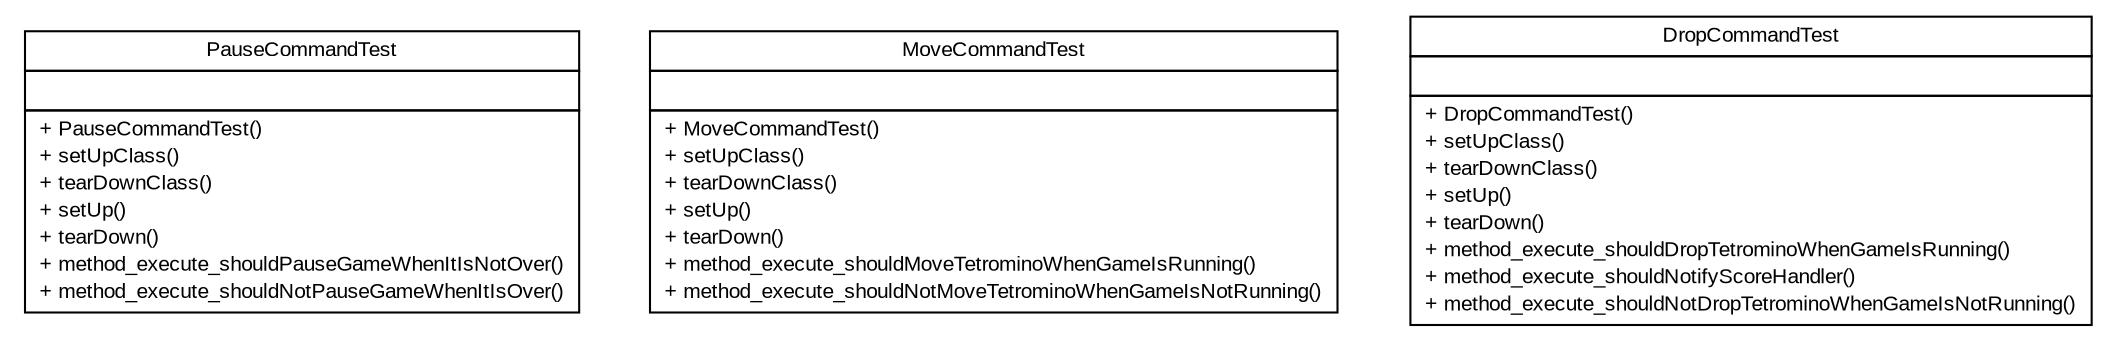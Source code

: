 #!/usr/local/bin/dot
#
# Class diagram 
# Generated by UMLGraph version R5_6 (http://www.umlgraph.org/)
#

digraph G {
	edge [fontname="arial",fontsize=10,labelfontname="arial",labelfontsize=10];
	node [fontname="arial",fontsize=10,shape=plaintext];
	nodesep=0.25;
	ranksep=0.5;
	// com.github.tilastokeskus.matertis.core.command.PauseCommandTest
	c0 [label=<<table title="com.github.tilastokeskus.matertis.core.command.PauseCommandTest" border="0" cellborder="1" cellspacing="0" cellpadding="2" port="p" href="./PauseCommandTest.html">
		<tr><td><table border="0" cellspacing="0" cellpadding="1">
<tr><td align="center" balign="center"> PauseCommandTest </td></tr>
		</table></td></tr>
		<tr><td><table border="0" cellspacing="0" cellpadding="1">
<tr><td align="left" balign="left">  </td></tr>
		</table></td></tr>
		<tr><td><table border="0" cellspacing="0" cellpadding="1">
<tr><td align="left" balign="left"> + PauseCommandTest() </td></tr>
<tr><td align="left" balign="left"> + setUpClass() </td></tr>
<tr><td align="left" balign="left"> + tearDownClass() </td></tr>
<tr><td align="left" balign="left"> + setUp() </td></tr>
<tr><td align="left" balign="left"> + tearDown() </td></tr>
<tr><td align="left" balign="left"> + method_execute_shouldPauseGameWhenItIsNotOver() </td></tr>
<tr><td align="left" balign="left"> + method_execute_shouldNotPauseGameWhenItIsOver() </td></tr>
		</table></td></tr>
		</table>>, URL="./PauseCommandTest.html", fontname="arial", fontcolor="black", fontsize=10.0];
	// com.github.tilastokeskus.matertis.core.command.MoveCommandTest
	c1 [label=<<table title="com.github.tilastokeskus.matertis.core.command.MoveCommandTest" border="0" cellborder="1" cellspacing="0" cellpadding="2" port="p" href="./MoveCommandTest.html">
		<tr><td><table border="0" cellspacing="0" cellpadding="1">
<tr><td align="center" balign="center"> MoveCommandTest </td></tr>
		</table></td></tr>
		<tr><td><table border="0" cellspacing="0" cellpadding="1">
<tr><td align="left" balign="left">  </td></tr>
		</table></td></tr>
		<tr><td><table border="0" cellspacing="0" cellpadding="1">
<tr><td align="left" balign="left"> + MoveCommandTest() </td></tr>
<tr><td align="left" balign="left"> + setUpClass() </td></tr>
<tr><td align="left" balign="left"> + tearDownClass() </td></tr>
<tr><td align="left" balign="left"> + setUp() </td></tr>
<tr><td align="left" balign="left"> + tearDown() </td></tr>
<tr><td align="left" balign="left"> + method_execute_shouldMoveTetrominoWhenGameIsRunning() </td></tr>
<tr><td align="left" balign="left"> + method_execute_shouldNotMoveTetrominoWhenGameIsNotRunning() </td></tr>
		</table></td></tr>
		</table>>, URL="./MoveCommandTest.html", fontname="arial", fontcolor="black", fontsize=10.0];
	// com.github.tilastokeskus.matertis.core.command.DropCommandTest
	c2 [label=<<table title="com.github.tilastokeskus.matertis.core.command.DropCommandTest" border="0" cellborder="1" cellspacing="0" cellpadding="2" port="p" href="./DropCommandTest.html">
		<tr><td><table border="0" cellspacing="0" cellpadding="1">
<tr><td align="center" balign="center"> DropCommandTest </td></tr>
		</table></td></tr>
		<tr><td><table border="0" cellspacing="0" cellpadding="1">
<tr><td align="left" balign="left">  </td></tr>
		</table></td></tr>
		<tr><td><table border="0" cellspacing="0" cellpadding="1">
<tr><td align="left" balign="left"> + DropCommandTest() </td></tr>
<tr><td align="left" balign="left"> + setUpClass() </td></tr>
<tr><td align="left" balign="left"> + tearDownClass() </td></tr>
<tr><td align="left" balign="left"> + setUp() </td></tr>
<tr><td align="left" balign="left"> + tearDown() </td></tr>
<tr><td align="left" balign="left"> + method_execute_shouldDropTetrominoWhenGameIsRunning() </td></tr>
<tr><td align="left" balign="left"> + method_execute_shouldNotifyScoreHandler() </td></tr>
<tr><td align="left" balign="left"> + method_execute_shouldNotDropTetrominoWhenGameIsNotRunning() </td></tr>
		</table></td></tr>
		</table>>, URL="./DropCommandTest.html", fontname="arial", fontcolor="black", fontsize=10.0];
}


